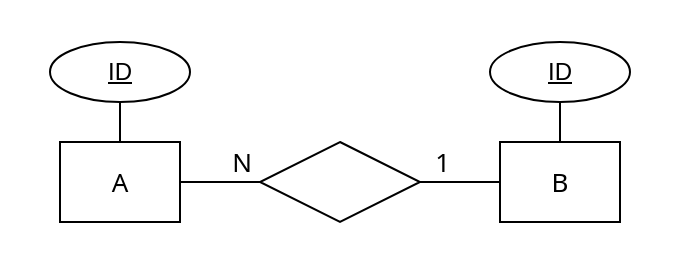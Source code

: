 <mxfile version="15.7.3" type="device"><diagram id="mmsHz0f96N0xRhlXWRxk" name="Page-1"><mxGraphModel dx="1422" dy="730" grid="1" gridSize="10" guides="1" tooltips="1" connect="1" arrows="1" fold="1" page="1" pageScale="1" pageWidth="850" pageHeight="1100" math="0" shadow="0"><root><mxCell id="0"/><mxCell id="1" parent="0"/><mxCell id="qEdGZAPbmVhA0S-P04zX-8" value="" style="rounded=0;whiteSpace=wrap;html=1;fontFamily=Noto Sans;fontSource=https%3A%2F%2Ffonts.googleapis.com%2Fcss%3Ffamily%3DNoto%2BSans;strokeColor=none;fillColor=none;" parent="1" vertex="1"><mxGeometry x="115" y="128" width="30" height="20" as="geometry"/></mxCell><mxCell id="qEdGZAPbmVhA0S-P04zX-9" value="" style="rounded=0;whiteSpace=wrap;html=1;fontFamily=Noto Sans;fontSource=https%3A%2F%2Ffonts.googleapis.com%2Fcss%3Ffamily%3DNoto%2BSans;strokeColor=none;fillColor=none;" parent="1" vertex="1"><mxGeometry x="115" y="17" width="30" height="20" as="geometry"/></mxCell><mxCell id="0v5C-1Fik6kZ3_xhqW9E-6" value="A" style="whiteSpace=wrap;html=1;align=center;fontSize=13;fontFamily=Noto Sans;fontSource=https%3A%2F%2Ffonts.googleapis.com%2Fcss%3Ffamily%3DNoto%2BSans;" parent="1" vertex="1"><mxGeometry x="100" y="88" width="60" height="40" as="geometry"/></mxCell><mxCell id="0v5C-1Fik6kZ3_xhqW9E-7" value="" style="shape=rhombus;perimeter=rhombusPerimeter;whiteSpace=wrap;html=1;align=center;fontSize=13;fontFamily=Noto Sans;fontSource=https%3A%2F%2Ffonts.googleapis.com%2Fcss%3Ffamily%3DNoto%2BSans;" parent="1" vertex="1"><mxGeometry x="200" y="88" width="80" height="40" as="geometry"/></mxCell><mxCell id="0v5C-1Fik6kZ3_xhqW9E-8" value="B" style="whiteSpace=wrap;html=1;align=center;fontSize=13;fontFamily=Noto Sans;fontSource=https%3A%2F%2Ffonts.googleapis.com%2Fcss%3Ffamily%3DNoto%2BSans;" parent="1" vertex="1"><mxGeometry x="320" y="88" width="60" height="40" as="geometry"/></mxCell><mxCell id="0v5C-1Fik6kZ3_xhqW9E-9" value="" style="endArrow=none;html=1;rounded=0;exitX=1;exitY=0.5;exitDx=0;exitDy=0;entryX=0;entryY=0.5;entryDx=0;entryDy=0;fontSize=13;fontFamily=Noto Sans;fontSource=https%3A%2F%2Ffonts.googleapis.com%2Fcss%3Ffamily%3DNoto%2BSans;" parent="1" source="0v5C-1Fik6kZ3_xhqW9E-6" target="0v5C-1Fik6kZ3_xhqW9E-7" edge="1"><mxGeometry relative="1" as="geometry"><mxPoint x="250" y="258" as="sourcePoint"/><mxPoint x="250" y="333" as="targetPoint"/></mxGeometry></mxCell><mxCell id="0v5C-1Fik6kZ3_xhqW9E-10" value="N" style="resizable=0;html=1;align=right;verticalAlign=bottom;fontSize=13;fontFamily=Noto Sans;fontSource=https%3A%2F%2Ffonts.googleapis.com%2Fcss%3Ffamily%3DNoto%2BSans;" parent="0v5C-1Fik6kZ3_xhqW9E-9" connectable="0" vertex="1"><mxGeometry x="1" relative="1" as="geometry"><mxPoint x="-4" as="offset"/></mxGeometry></mxCell><mxCell id="0v5C-1Fik6kZ3_xhqW9E-13" value="" style="endArrow=none;html=1;rounded=0;exitX=0;exitY=0.5;exitDx=0;exitDy=0;entryX=1;entryY=0.5;entryDx=0;entryDy=0;fontSize=13;fontFamily=Noto Sans;fontSource=https%3A%2F%2Ffonts.googleapis.com%2Fcss%3Ffamily%3DNoto%2BSans;" parent="1" source="0v5C-1Fik6kZ3_xhqW9E-8" target="0v5C-1Fik6kZ3_xhqW9E-7" edge="1"><mxGeometry relative="1" as="geometry"><mxPoint x="170" y="118" as="sourcePoint"/><mxPoint x="210" y="118" as="targetPoint"/></mxGeometry></mxCell><mxCell id="0v5C-1Fik6kZ3_xhqW9E-14" value="1" style="resizable=0;html=1;align=right;verticalAlign=bottom;fontSize=13;fontFamily=Noto Sans;fontSource=https%3A%2F%2Ffonts.googleapis.com%2Fcss%3Ffamily%3DNoto%2BSans;" parent="0v5C-1Fik6kZ3_xhqW9E-13" connectable="0" vertex="1"><mxGeometry x="1" relative="1" as="geometry"><mxPoint x="15" as="offset"/></mxGeometry></mxCell><mxCell id="0v5C-1Fik6kZ3_xhqW9E-16" value="" style="rounded=0;whiteSpace=wrap;html=1;fontFamily=Noto Sans;fontSource=https%3A%2F%2Ffonts.googleapis.com%2Fcss%3Ffamily%3DNoto%2BSans;strokeColor=none;fillColor=none;" parent="1" vertex="1"><mxGeometry x="70" y="98" width="30" height="20" as="geometry"/></mxCell><mxCell id="0v5C-1Fik6kZ3_xhqW9E-17" value="" style="rounded=0;whiteSpace=wrap;html=1;fontFamily=Noto Sans;fontSource=https%3A%2F%2Ffonts.googleapis.com%2Fcss%3Ffamily%3DNoto%2BSans;strokeColor=none;fillColor=none;" parent="1" vertex="1"><mxGeometry x="380" y="98" width="30" height="20" as="geometry"/></mxCell><mxCell id="8yFa-E6P_0J4UcqwQN_B-2" value="ID" style="ellipse;whiteSpace=wrap;html=1;align=center;fontStyle=4;" vertex="1" parent="1"><mxGeometry x="95" y="38" width="70" height="30" as="geometry"/></mxCell><mxCell id="8yFa-E6P_0J4UcqwQN_B-4" value="ID" style="ellipse;whiteSpace=wrap;html=1;align=center;fontStyle=4;" vertex="1" parent="1"><mxGeometry x="315" y="38" width="70" height="30" as="geometry"/></mxCell><mxCell id="8yFa-E6P_0J4UcqwQN_B-5" value="" style="endArrow=none;html=1;rounded=0;entryX=0.5;entryY=1;entryDx=0;entryDy=0;" edge="1" parent="1" source="0v5C-1Fik6kZ3_xhqW9E-6" target="8yFa-E6P_0J4UcqwQN_B-2"><mxGeometry width="50" height="50" relative="1" as="geometry"><mxPoint x="400" y="400" as="sourcePoint"/><mxPoint x="450" y="350" as="targetPoint"/></mxGeometry></mxCell><mxCell id="8yFa-E6P_0J4UcqwQN_B-7" value="" style="endArrow=none;html=1;rounded=0;entryX=0.5;entryY=1;entryDx=0;entryDy=0;exitX=0.5;exitY=0;exitDx=0;exitDy=0;" edge="1" parent="1" source="0v5C-1Fik6kZ3_xhqW9E-8" target="8yFa-E6P_0J4UcqwQN_B-4"><mxGeometry width="50" height="50" relative="1" as="geometry"><mxPoint x="140" y="98" as="sourcePoint"/><mxPoint x="140" y="78" as="targetPoint"/></mxGeometry></mxCell></root></mxGraphModel></diagram></mxfile>